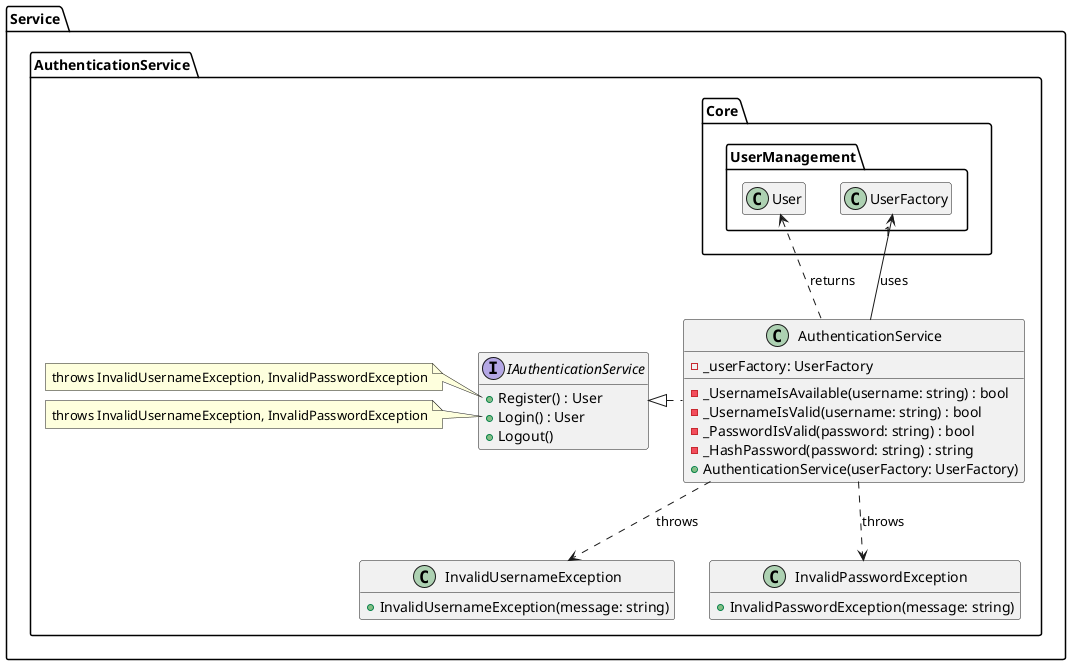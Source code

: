 @startuml authentication-service

hide empty members

namespace Service {
namespace AuthenticationService {

class InvalidUsernameException {
    + InvalidUsernameException(message: string)
}

class InvalidPasswordException {
    + InvalidPasswordException(message: string)
}

interface IAuthenticationService {
    + Register() : User
    + Login() : User
    + Logout()
}

note left of IAuthenticationService::Register
    throws InvalidUsernameException, InvalidPasswordException
end note

note left of IAuthenticationService::Login
    throws InvalidUsernameException, InvalidPasswordException
end note

class AuthenticationService {
    - _userFactory: UserFactory
    - _UsernameIsAvailable(username: string) : bool
    - _UsernameIsValid(username: string) : bool
    - _PasswordIsValid(password: string) : bool
    - _HashPassword(password: string) : string
    + AuthenticationService(userFactory: UserFactory)
}

AuthenticationService .left.|> IAuthenticationService
AuthenticationService .down.> InvalidUsernameException : throws
AuthenticationService .down.> InvalidPasswordException : throws
AuthenticationService -up-> "1" Core.UserManagement.UserFactory : uses
AuthenticationService .up.> Core.UserManagement.User : returns

}
}

@enduml